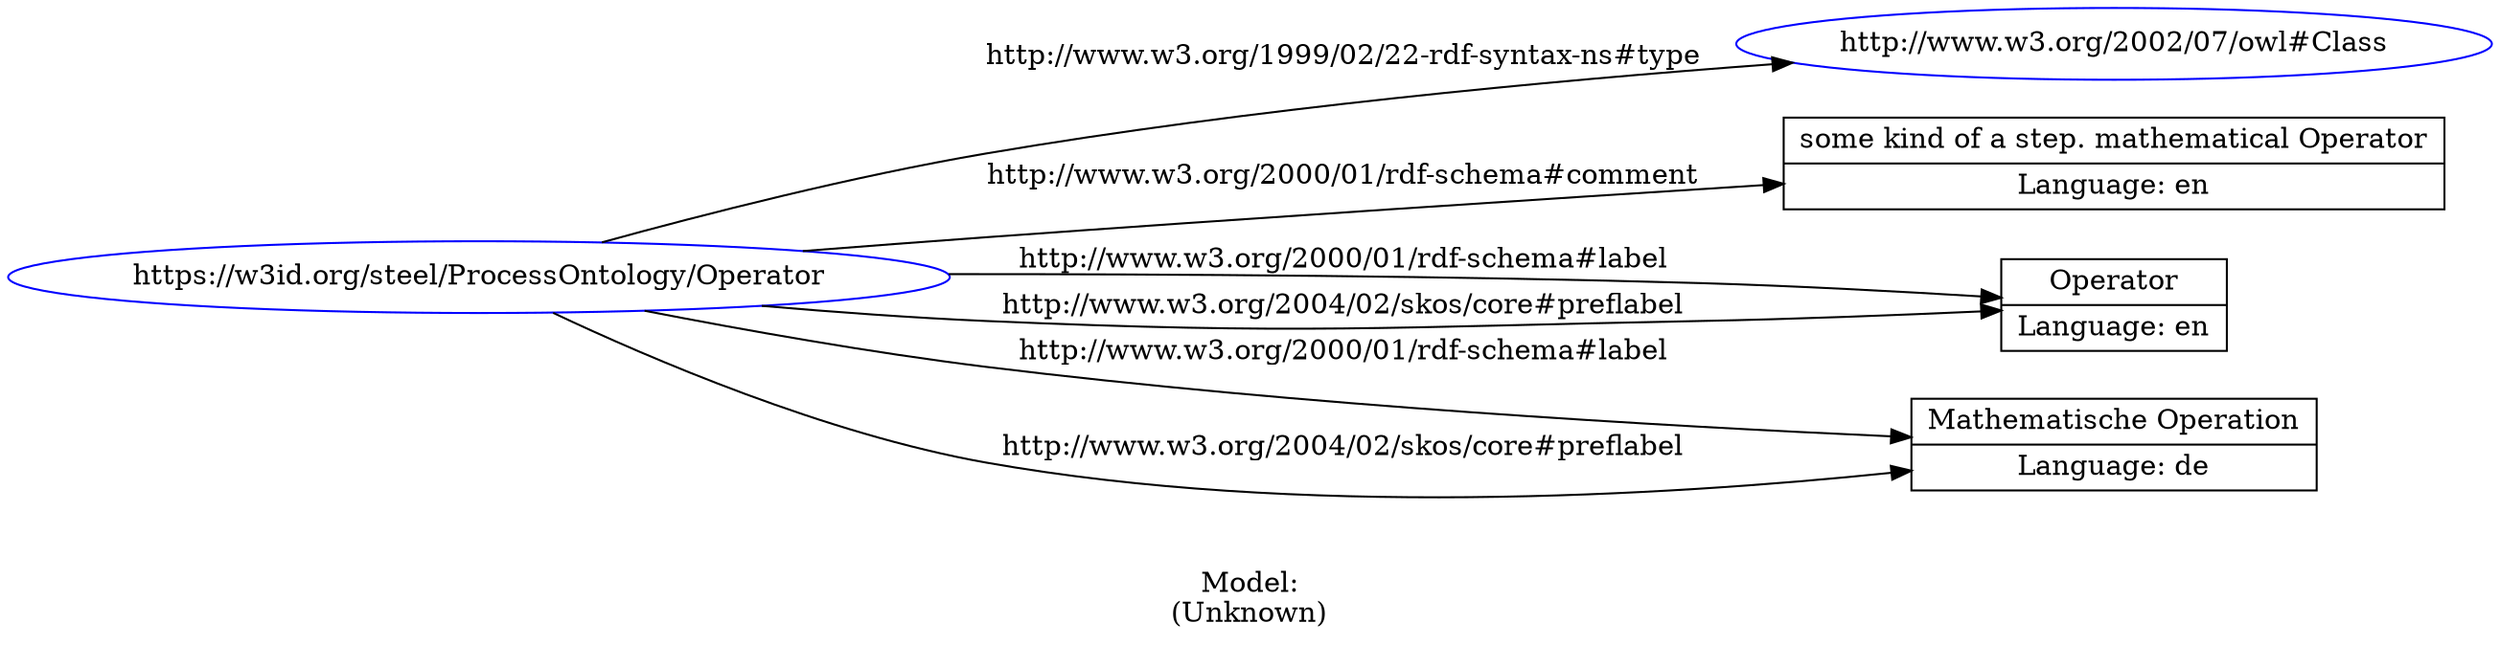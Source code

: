 digraph {
	rankdir = LR;
	charset="utf-8";

	"Rhttps://w3id.org/steel/ProcessOntology/Operator" -> "Rhttp://www.w3.org/2002/07/owl#Class" [ label="http://www.w3.org/1999/02/22-rdf-syntax-ns#type" ];
	"Rhttps://w3id.org/steel/ProcessOntology/Operator" -> "Lsome kind of a step. mathematical Operator|Language: en" [ label="http://www.w3.org/2000/01/rdf-schema#comment" ];
	"Rhttps://w3id.org/steel/ProcessOntology/Operator" -> "LOperator|Language: en" [ label="http://www.w3.org/2000/01/rdf-schema#label" ];
	"Rhttps://w3id.org/steel/ProcessOntology/Operator" -> "LMathematische Operation|Language: de" [ label="http://www.w3.org/2000/01/rdf-schema#label" ];
	"Rhttps://w3id.org/steel/ProcessOntology/Operator" -> "LOperator|Language: en" [ label="http://www.w3.org/2004/02/skos/core#preflabel" ];
	"Rhttps://w3id.org/steel/ProcessOntology/Operator" -> "LMathematische Operation|Language: de" [ label="http://www.w3.org/2004/02/skos/core#preflabel" ];

	// Resources
	"Rhttps://w3id.org/steel/ProcessOntology/Operator" [ label="https://w3id.org/steel/ProcessOntology/Operator", shape = ellipse, color = blue ];
	"Rhttp://www.w3.org/2002/07/owl#Class" [ label="http://www.w3.org/2002/07/owl#Class", shape = ellipse, color = blue ];

	// Anonymous nodes

	// Literals
	"Lsome kind of a step. mathematical Operator|Language: en" [ label="some kind of a step. mathematical Operator|Language: en", shape = record ];
	"LOperator|Language: en" [ label="Operator|Language: en", shape = record ];
	"LMathematische Operation|Language: de" [ label="Mathematische Operation|Language: de", shape = record ];

	label="\n\nModel:\n(Unknown)";
}
